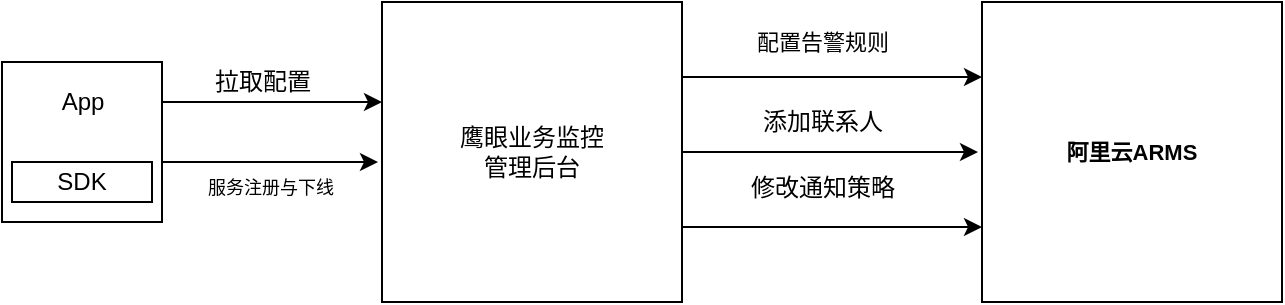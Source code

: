 <mxfile version="15.1.0" type="github">
  <diagram id="SsPBFTf_mkOJnchtldwM" name="Page-1">
    <mxGraphModel dx="1265" dy="674" grid="1" gridSize="10" guides="1" tooltips="1" connect="1" arrows="1" fold="1" page="1" pageScale="1" pageWidth="827" pageHeight="1169" math="0" shadow="0">
      <root>
        <mxCell id="0" />
        <mxCell id="1" parent="0" />
        <mxCell id="d2-rVcHW4tgyV41rVMre-1" value="" style="whiteSpace=wrap;html=1;aspect=fixed;" parent="1" vertex="1">
          <mxGeometry x="80" y="240" width="80" height="80" as="geometry" />
        </mxCell>
        <mxCell id="LNP-e2sqTPKIJp7jAUo5-1" value="App" style="text;html=1;resizable=0;autosize=1;align=center;verticalAlign=middle;points=[];fillColor=none;strokeColor=none;rounded=0;" vertex="1" parent="1">
          <mxGeometry x="100" y="250" width="40" height="20" as="geometry" />
        </mxCell>
        <mxCell id="LNP-e2sqTPKIJp7jAUo5-3" value="SDK" style="rounded=0;whiteSpace=wrap;html=1;" vertex="1" parent="1">
          <mxGeometry x="85" y="290" width="70" height="20" as="geometry" />
        </mxCell>
        <mxCell id="LNP-e2sqTPKIJp7jAUo5-4" value="鹰眼业务监控&lt;br&gt;管理后台" style="whiteSpace=wrap;html=1;aspect=fixed;" vertex="1" parent="1">
          <mxGeometry x="270" y="210" width="150" height="150" as="geometry" />
        </mxCell>
        <mxCell id="LNP-e2sqTPKIJp7jAUo5-5" value="" style="endArrow=classic;html=1;" edge="1" parent="1">
          <mxGeometry width="50" height="50" relative="1" as="geometry">
            <mxPoint x="160" y="260" as="sourcePoint" />
            <mxPoint x="270" y="260" as="targetPoint" />
          </mxGeometry>
        </mxCell>
        <mxCell id="LNP-e2sqTPKIJp7jAUo5-7" value="&lt;font style=&quot;font-size: 12px&quot;&gt;拉取配置&lt;/font&gt;" style="text;html=1;resizable=0;autosize=1;align=center;verticalAlign=middle;points=[];fillColor=none;strokeColor=none;rounded=0;" vertex="1" parent="1">
          <mxGeometry x="180" y="240" width="60" height="20" as="geometry" />
        </mxCell>
        <mxCell id="LNP-e2sqTPKIJp7jAUo5-8" value="" style="endArrow=classic;html=1;" edge="1" parent="1">
          <mxGeometry width="50" height="50" relative="1" as="geometry">
            <mxPoint x="160" y="290" as="sourcePoint" />
            <mxPoint x="268" y="290" as="targetPoint" />
          </mxGeometry>
        </mxCell>
        <mxCell id="LNP-e2sqTPKIJp7jAUo5-9" value="&lt;font style=&quot;font-size: 9px&quot;&gt;服务注册与下线&lt;/font&gt;" style="text;html=1;resizable=0;autosize=1;align=center;verticalAlign=middle;points=[];fillColor=none;strokeColor=none;rounded=0;fontSize=9;" vertex="1" parent="1">
          <mxGeometry x="164" y="293" width="100" height="20" as="geometry" />
        </mxCell>
        <mxCell id="LNP-e2sqTPKIJp7jAUo5-10" value="&lt;h4&gt;&lt;font style=&quot;font-size: 11px&quot;&gt;阿里云ARMS&lt;/font&gt;&lt;/h4&gt;" style="whiteSpace=wrap;html=1;aspect=fixed;" vertex="1" parent="1">
          <mxGeometry x="570" y="210" width="150" height="150" as="geometry" />
        </mxCell>
        <mxCell id="LNP-e2sqTPKIJp7jAUo5-11" value="" style="endArrow=classic;html=1;exitX=1;exitY=0.25;exitDx=0;exitDy=0;entryX=0;entryY=0.25;entryDx=0;entryDy=0;" edge="1" parent="1" source="LNP-e2sqTPKIJp7jAUo5-4" target="LNP-e2sqTPKIJp7jAUo5-10">
          <mxGeometry width="50" height="50" relative="1" as="geometry">
            <mxPoint x="420" y="270" as="sourcePoint" />
            <mxPoint x="470" y="220" as="targetPoint" />
          </mxGeometry>
        </mxCell>
        <mxCell id="LNP-e2sqTPKIJp7jAUo5-12" value="&lt;font style=&quot;font-size: 11px&quot;&gt;配置告警规则&lt;/font&gt;" style="text;html=1;resizable=0;autosize=1;align=center;verticalAlign=middle;points=[];fillColor=none;strokeColor=none;rounded=0;" vertex="1" parent="1">
          <mxGeometry x="445" y="220" width="90" height="20" as="geometry" />
        </mxCell>
        <mxCell id="LNP-e2sqTPKIJp7jAUo5-13" value="添加联系人" style="text;html=1;resizable=0;autosize=1;align=center;verticalAlign=middle;points=[];fillColor=none;strokeColor=none;rounded=0;" vertex="1" parent="1">
          <mxGeometry x="450" y="260" width="80" height="20" as="geometry" />
        </mxCell>
        <mxCell id="LNP-e2sqTPKIJp7jAUo5-14" value="" style="endArrow=classic;html=1;exitX=1;exitY=0.5;exitDx=0;exitDy=0;" edge="1" parent="1" source="LNP-e2sqTPKIJp7jAUo5-4">
          <mxGeometry width="50" height="50" relative="1" as="geometry">
            <mxPoint x="410" y="330" as="sourcePoint" />
            <mxPoint x="568" y="285" as="targetPoint" />
          </mxGeometry>
        </mxCell>
        <mxCell id="LNP-e2sqTPKIJp7jAUo5-15" value="" style="endArrow=classic;html=1;exitX=1;exitY=0.75;exitDx=0;exitDy=0;entryX=0;entryY=0.75;entryDx=0;entryDy=0;" edge="1" parent="1" source="LNP-e2sqTPKIJp7jAUo5-4" target="LNP-e2sqTPKIJp7jAUo5-10">
          <mxGeometry width="50" height="50" relative="1" as="geometry">
            <mxPoint x="420" y="350" as="sourcePoint" />
            <mxPoint x="470" y="300" as="targetPoint" />
          </mxGeometry>
        </mxCell>
        <mxCell id="LNP-e2sqTPKIJp7jAUo5-16" value="修改通知策略" style="text;html=1;resizable=0;autosize=1;align=center;verticalAlign=middle;points=[];fillColor=none;strokeColor=none;rounded=0;" vertex="1" parent="1">
          <mxGeometry x="445" y="293" width="90" height="20" as="geometry" />
        </mxCell>
      </root>
    </mxGraphModel>
  </diagram>
</mxfile>
